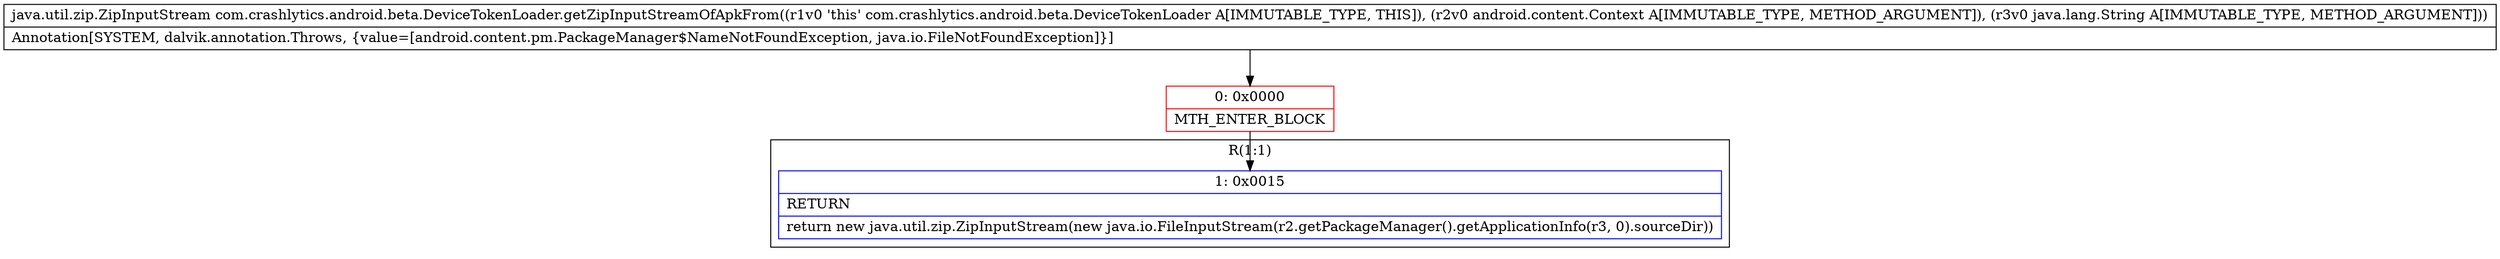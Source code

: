 digraph "CFG forcom.crashlytics.android.beta.DeviceTokenLoader.getZipInputStreamOfApkFrom(Landroid\/content\/Context;Ljava\/lang\/String;)Ljava\/util\/zip\/ZipInputStream;" {
subgraph cluster_Region_1440561007 {
label = "R(1:1)";
node [shape=record,color=blue];
Node_1 [shape=record,label="{1\:\ 0x0015|RETURN\l|return new java.util.zip.ZipInputStream(new java.io.FileInputStream(r2.getPackageManager().getApplicationInfo(r3, 0).sourceDir))\l}"];
}
Node_0 [shape=record,color=red,label="{0\:\ 0x0000|MTH_ENTER_BLOCK\l}"];
MethodNode[shape=record,label="{java.util.zip.ZipInputStream com.crashlytics.android.beta.DeviceTokenLoader.getZipInputStreamOfApkFrom((r1v0 'this' com.crashlytics.android.beta.DeviceTokenLoader A[IMMUTABLE_TYPE, THIS]), (r2v0 android.content.Context A[IMMUTABLE_TYPE, METHOD_ARGUMENT]), (r3v0 java.lang.String A[IMMUTABLE_TYPE, METHOD_ARGUMENT]))  | Annotation[SYSTEM, dalvik.annotation.Throws, \{value=[android.content.pm.PackageManager$NameNotFoundException, java.io.FileNotFoundException]\}]\l}"];
MethodNode -> Node_0;
Node_0 -> Node_1;
}

